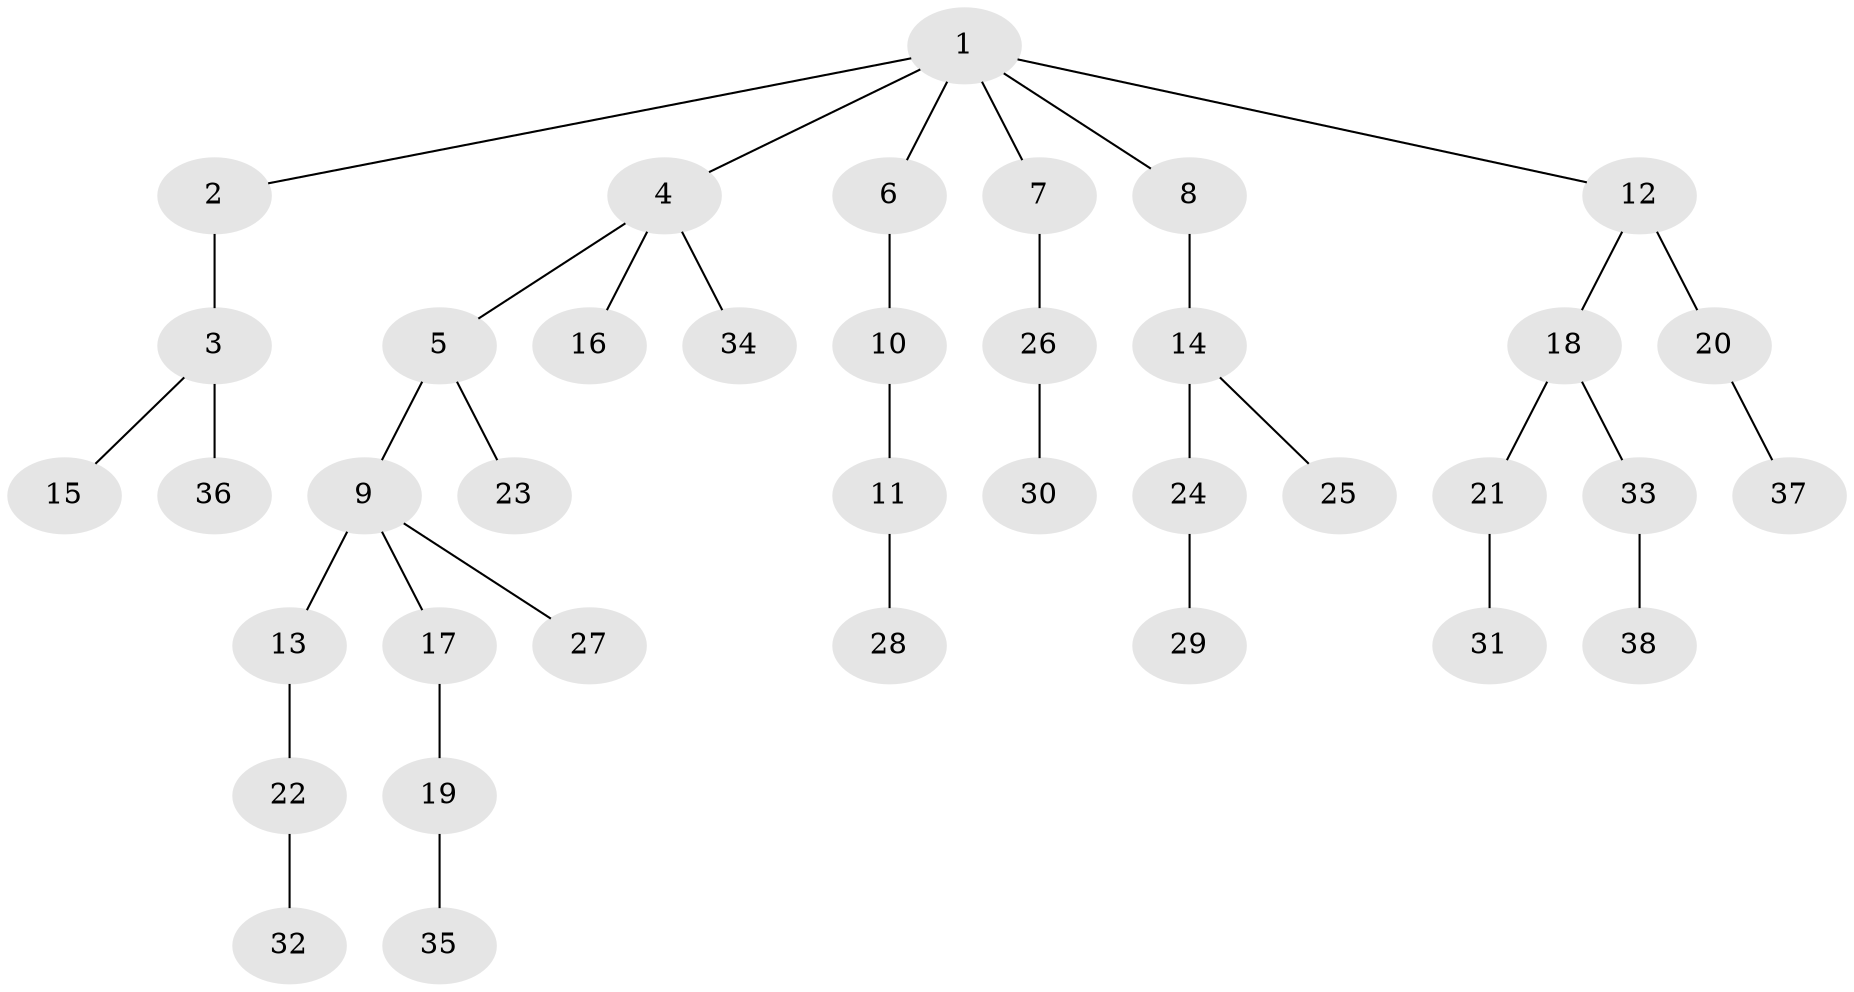 // original degree distribution, {7: 0.014084507042253521, 4: 0.056338028169014086, 3: 0.15492957746478872, 5: 0.028169014084507043, 1: 0.5070422535211268, 2: 0.22535211267605634, 6: 0.014084507042253521}
// Generated by graph-tools (version 1.1) at 2025/36/03/09/25 02:36:29]
// undirected, 38 vertices, 37 edges
graph export_dot {
graph [start="1"]
  node [color=gray90,style=filled];
  1;
  2;
  3;
  4;
  5;
  6;
  7;
  8;
  9;
  10;
  11;
  12;
  13;
  14;
  15;
  16;
  17;
  18;
  19;
  20;
  21;
  22;
  23;
  24;
  25;
  26;
  27;
  28;
  29;
  30;
  31;
  32;
  33;
  34;
  35;
  36;
  37;
  38;
  1 -- 2 [weight=1.0];
  1 -- 4 [weight=1.0];
  1 -- 6 [weight=1.0];
  1 -- 7 [weight=1.0];
  1 -- 8 [weight=1.0];
  1 -- 12 [weight=1.0];
  2 -- 3 [weight=2.0];
  3 -- 15 [weight=1.0];
  3 -- 36 [weight=1.0];
  4 -- 5 [weight=1.0];
  4 -- 16 [weight=1.0];
  4 -- 34 [weight=1.0];
  5 -- 9 [weight=1.0];
  5 -- 23 [weight=2.0];
  6 -- 10 [weight=2.0];
  7 -- 26 [weight=1.0];
  8 -- 14 [weight=1.0];
  9 -- 13 [weight=2.0];
  9 -- 17 [weight=1.0];
  9 -- 27 [weight=1.0];
  10 -- 11 [weight=1.0];
  11 -- 28 [weight=2.0];
  12 -- 18 [weight=1.0];
  12 -- 20 [weight=2.0];
  13 -- 22 [weight=1.0];
  14 -- 24 [weight=1.0];
  14 -- 25 [weight=1.0];
  17 -- 19 [weight=1.0];
  18 -- 21 [weight=1.0];
  18 -- 33 [weight=1.0];
  19 -- 35 [weight=1.0];
  20 -- 37 [weight=1.0];
  21 -- 31 [weight=1.0];
  22 -- 32 [weight=1.0];
  24 -- 29 [weight=1.0];
  26 -- 30 [weight=1.0];
  33 -- 38 [weight=1.0];
}
